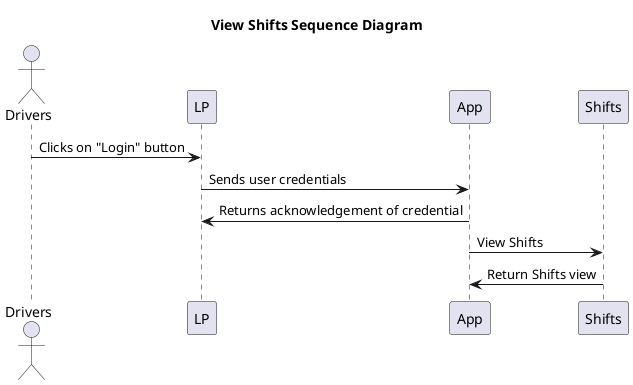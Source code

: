 @startuml Shifts

title View Shifts Sequence Diagram
actor Drivers
Drivers -> LP: Clicks on "Login" button
LP -> App: Sends user credentials
App -> LP: Returns acknowledgement of credential
participant "Shifts" as Shifts

App -> Shifts: View Shifts
Shifts -> App: Return Shifts view
@enduml